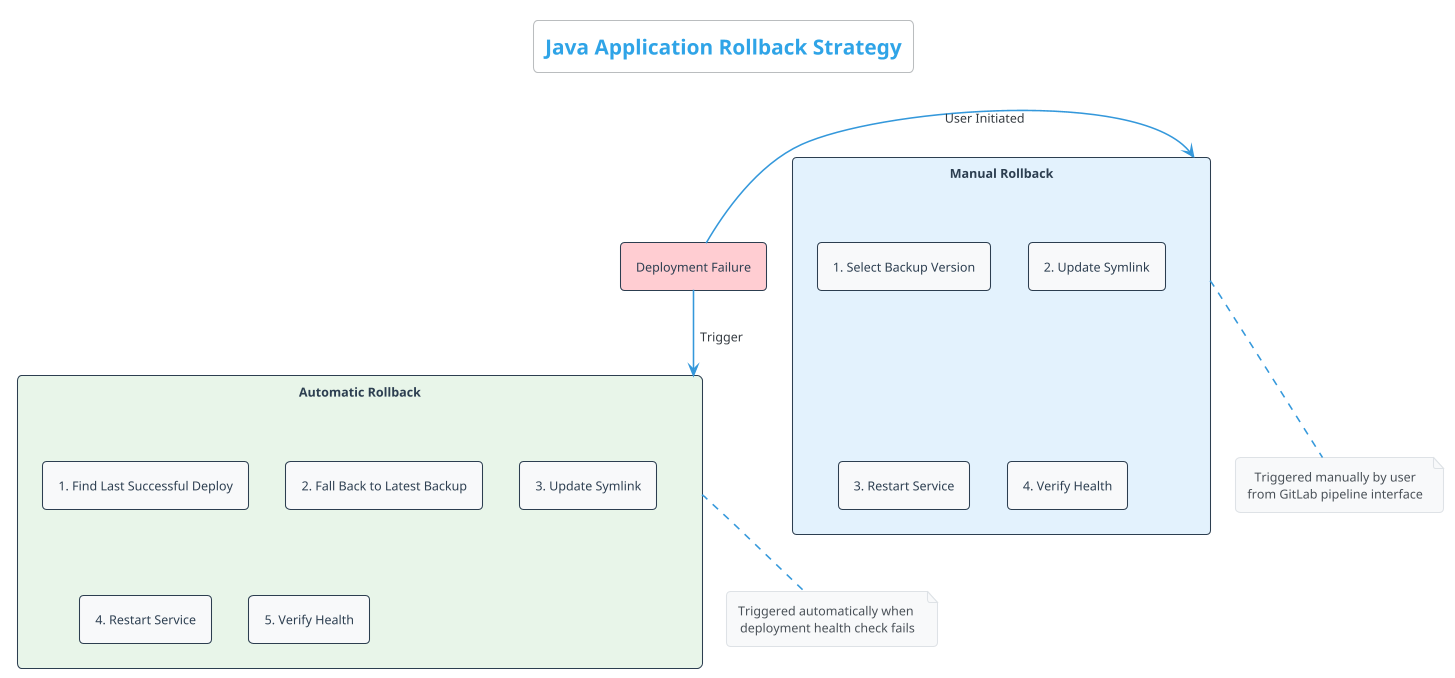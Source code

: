 @startuml Rollback Strategy
!theme cerulean
skinparam backgroundColor white
skinparam defaultTextAlignment center

<style>
rectangleContainer {
  FontColor #2c3e50
  FontSize 14
  FontStyle bold
}
</style>

title Java Application Rollback Strategy

skinparam rectangle {
  BackgroundColor #f5f5f5
  BorderColor #2c3e50
  FontColor #2c3e50
  BorderThickness 1
  Shadowing false
  RoundCorner 8
}

skinparam arrow {
  Color #3498db
  Thickness 1.5
}

skinparam note {
  BackgroundColor #f8f9fa
  BorderColor #dee2e6
  FontColor #495057
  BorderThickness 1
}

' Simplified layout for narrower wiki page
rectangle "Deployment Failure" as failure #ffcdd2

' Automatic Rollback - Vertical layout
rectangle "Automatic Rollback" as auto #e8f5e9 {
  rectangle "1. Find Last Successful Deploy" as last_deploy #f8f9fa
  rectangle "2. Fall Back to Latest Backup" as latest_backup #f8f9fa
  rectangle "3. Update Symlink" as update_symlink_auto #f8f9fa
  rectangle "4. Restart Service" as restart_auto #f8f9fa
  rectangle "5. Verify Health" as health_auto #f8f9fa
}

' Manual Rollback - Vertical layout
rectangle "Manual Rollback" as manual #e3f2fd {
  rectangle "1. Select Backup Version" as select_backup #f8f9fa
  rectangle "2. Update Symlink" as update_symlink_manual #f8f9fa
  rectangle "3. Restart Service" as restart_manual #f8f9fa
  rectangle "4. Verify Health" as health_manual #f8f9fa
}

' Cleaner connections
failure -down-> auto : Trigger
failure -right-> manual : User Initiated

note bottom of auto
  Triggered automatically when 
  deployment health check fails
end note

note bottom of manual
  Triggered manually by user
  from GitLab pipeline interface
end note

@enduml
